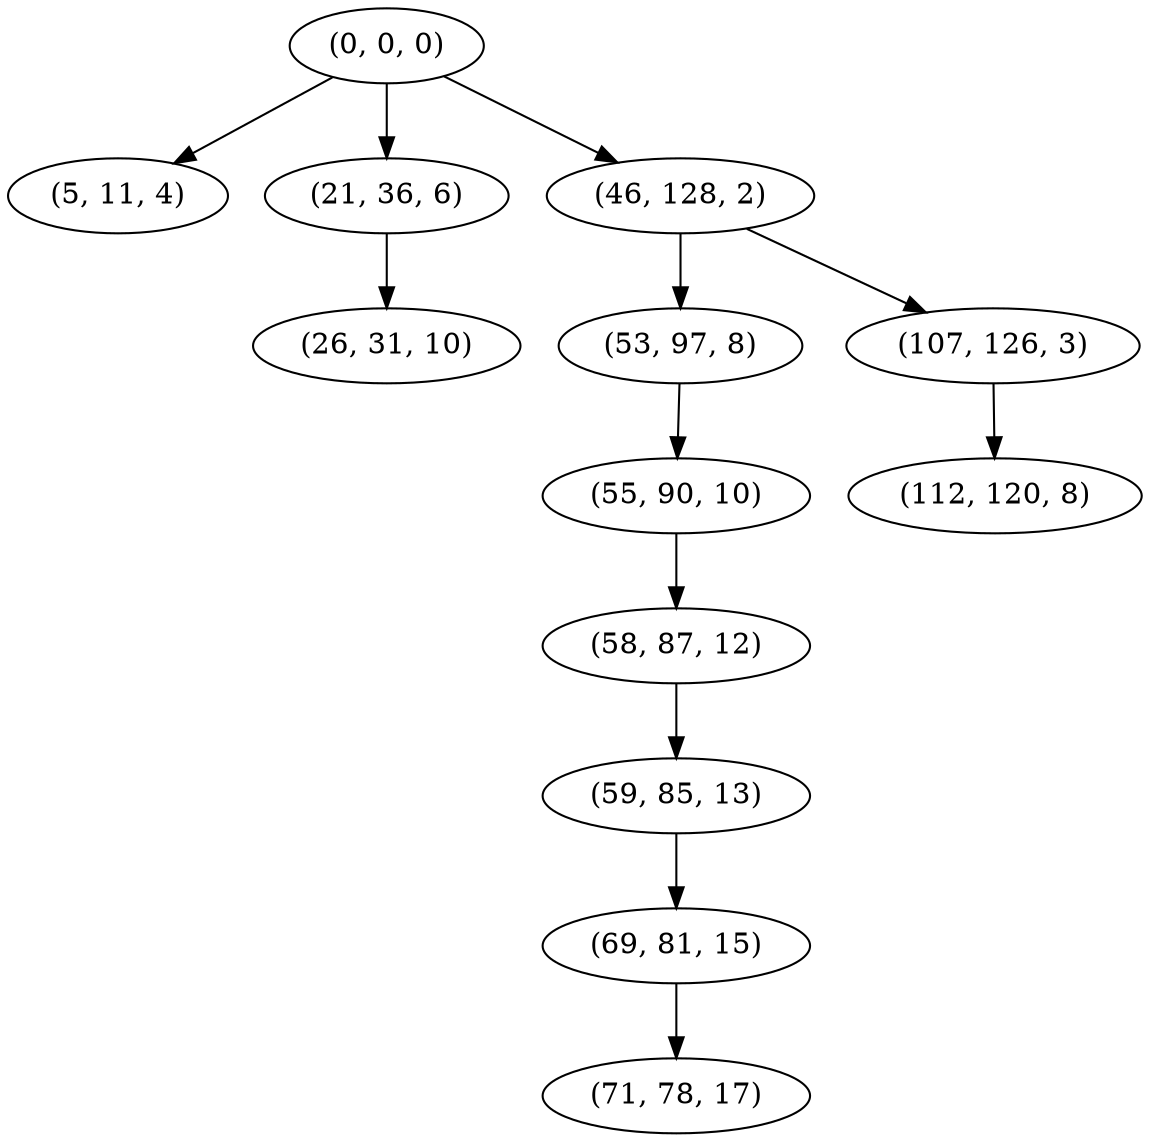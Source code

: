 digraph tree {
    "(0, 0, 0)";
    "(5, 11, 4)";
    "(21, 36, 6)";
    "(26, 31, 10)";
    "(46, 128, 2)";
    "(53, 97, 8)";
    "(55, 90, 10)";
    "(58, 87, 12)";
    "(59, 85, 13)";
    "(69, 81, 15)";
    "(71, 78, 17)";
    "(107, 126, 3)";
    "(112, 120, 8)";
    "(0, 0, 0)" -> "(5, 11, 4)";
    "(0, 0, 0)" -> "(21, 36, 6)";
    "(0, 0, 0)" -> "(46, 128, 2)";
    "(21, 36, 6)" -> "(26, 31, 10)";
    "(46, 128, 2)" -> "(53, 97, 8)";
    "(46, 128, 2)" -> "(107, 126, 3)";
    "(53, 97, 8)" -> "(55, 90, 10)";
    "(55, 90, 10)" -> "(58, 87, 12)";
    "(58, 87, 12)" -> "(59, 85, 13)";
    "(59, 85, 13)" -> "(69, 81, 15)";
    "(69, 81, 15)" -> "(71, 78, 17)";
    "(107, 126, 3)" -> "(112, 120, 8)";
}
